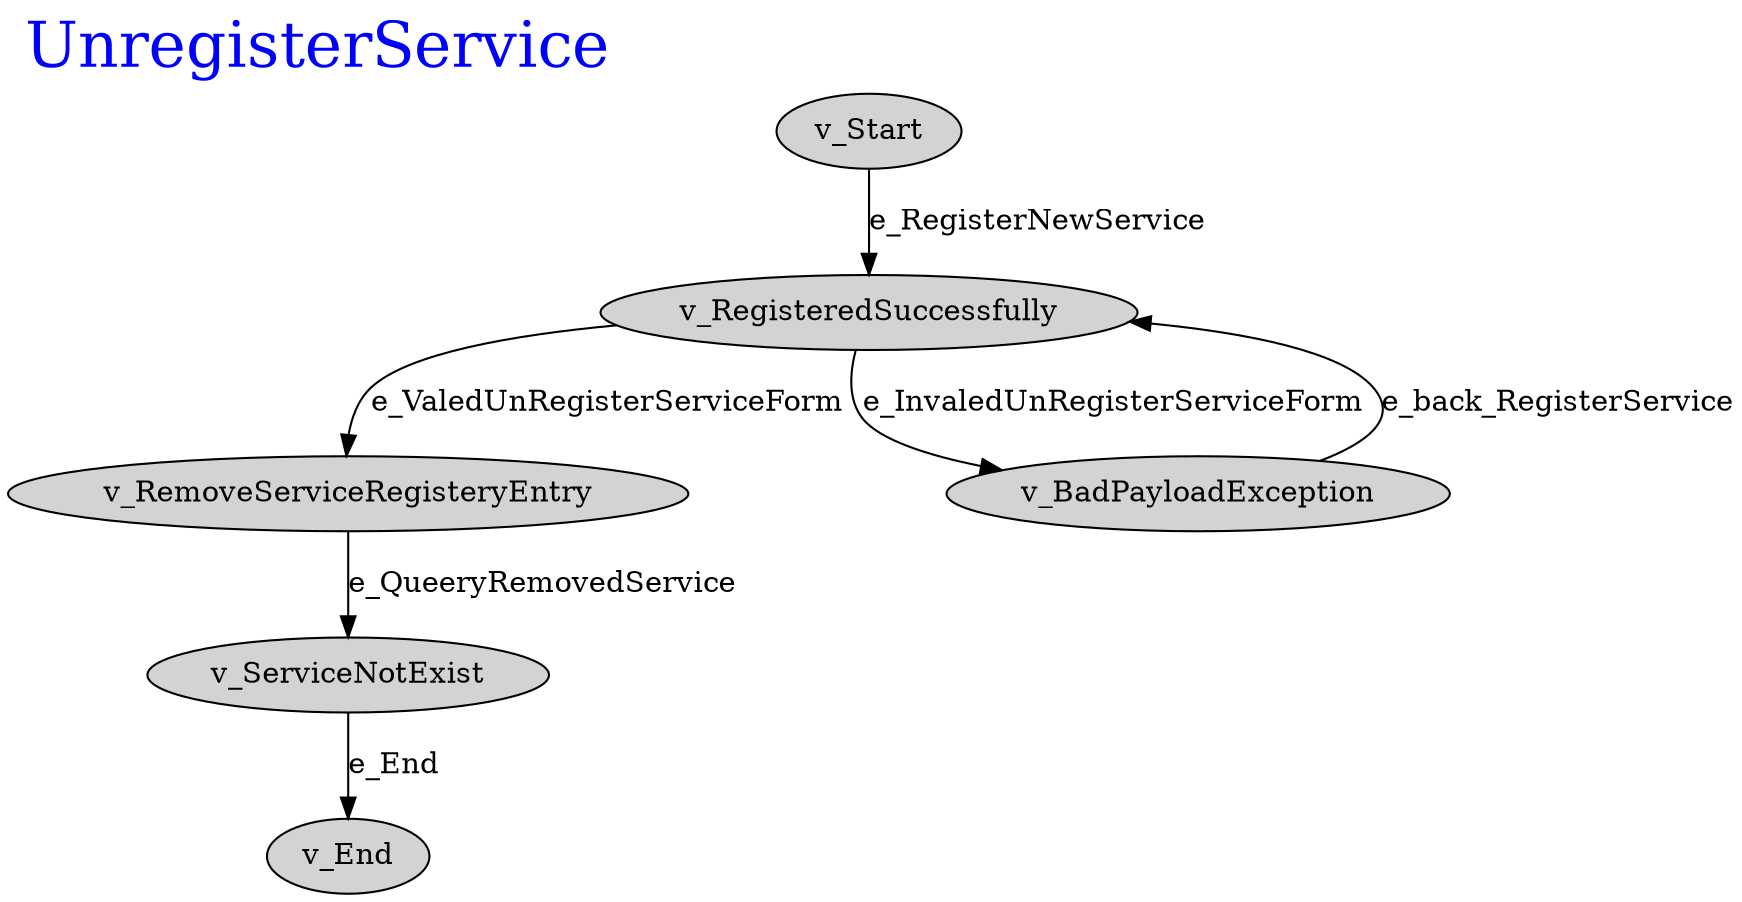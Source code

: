 digraph OrchestratorStore{
rankdir=TB
 label="UnregisterService"
labelloc=top
labeljust=left
fontcolor = blue
node [style=filled] 
 fontsize=30
"v_ServiceNotExist" -> "v_End"  [ label="e_End"color="black"]
"v_RemoveServiceRegisteryEntry" -> "v_ServiceNotExist"  [ label="e_QueeryRemovedService"color="black"]
"v_RegisteredSuccessfully" -> "v_RemoveServiceRegisteryEntry"  [ label="e_ValedUnRegisterServiceForm"color="black"]
"v_BadPayloadException" -> "v_RegisteredSuccessfully"  [ label="e_back_RegisterService"color="black"]
"v_RegisteredSuccessfully" -> "v_BadPayloadException"  [ label="e_InvaledUnRegisterServiceForm"color="black"]
"v_Start" -> "v_RegisteredSuccessfully"  [ label="e_RegisterNewService"color="black"]
}